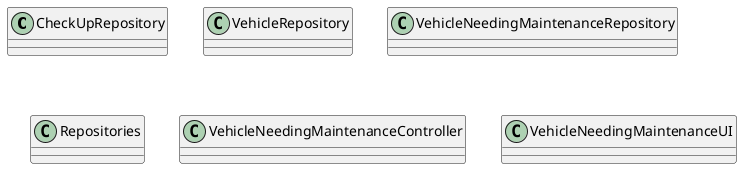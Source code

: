 @startuml
'skinparam monochrome true
skinparam packageStyle rectangle
skinparam shadowing false
skinparam linetype polyline
'skinparam linetype orto

skinparam classAttributeIconSize 0

'left to right direction

class CheckUpRepository{

}

class VehicleRepository{

}

class VehicleNeedingMaintenanceRepository{

}

class Repositories{

}

class VehicleNeedingMaintenanceController{

}

class VehicleNeedingMaintenanceUI{

}

@enduml